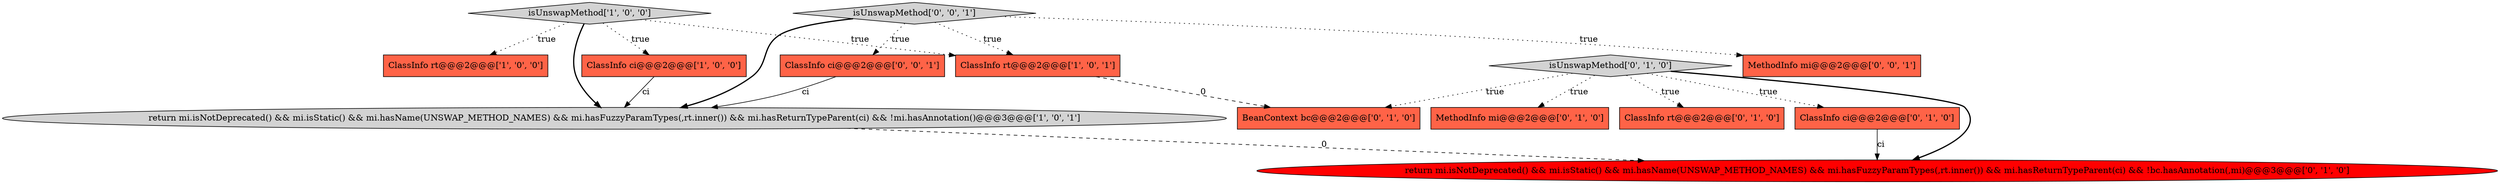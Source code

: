 digraph {
8 [style = filled, label = "return mi.isNotDeprecated() && mi.isStatic() && mi.hasName(UNSWAP_METHOD_NAMES) && mi.hasFuzzyParamTypes(,rt.inner()) && mi.hasReturnTypeParent(ci) && !bc.hasAnnotation(,mi)@@@3@@@['0', '1', '0']", fillcolor = red, shape = ellipse image = "AAA1AAABBB2BBB"];
1 [style = filled, label = "ClassInfo ci@@@2@@@['1', '0', '0']", fillcolor = tomato, shape = box image = "AAA0AAABBB1BBB"];
5 [style = filled, label = "MethodInfo mi@@@2@@@['0', '1', '0']", fillcolor = tomato, shape = box image = "AAA0AAABBB2BBB"];
4 [style = filled, label = "return mi.isNotDeprecated() && mi.isStatic() && mi.hasName(UNSWAP_METHOD_NAMES) && mi.hasFuzzyParamTypes(,rt.inner()) && mi.hasReturnTypeParent(ci) && !mi.hasAnnotation()@@@3@@@['1', '0', '1']", fillcolor = lightgray, shape = ellipse image = "AAA0AAABBB1BBB"];
6 [style = filled, label = "ClassInfo ci@@@2@@@['0', '1', '0']", fillcolor = tomato, shape = box image = "AAA0AAABBB2BBB"];
0 [style = filled, label = "ClassInfo rt@@@2@@@['1', '0', '0']", fillcolor = tomato, shape = box image = "AAA0AAABBB1BBB"];
10 [style = filled, label = "BeanContext bc@@@2@@@['0', '1', '0']", fillcolor = tomato, shape = box image = "AAA1AAABBB2BBB"];
11 [style = filled, label = "MethodInfo mi@@@2@@@['0', '0', '1']", fillcolor = tomato, shape = box image = "AAA0AAABBB3BBB"];
2 [style = filled, label = "isUnswapMethod['1', '0', '0']", fillcolor = lightgray, shape = diamond image = "AAA0AAABBB1BBB"];
13 [style = filled, label = "isUnswapMethod['0', '0', '1']", fillcolor = lightgray, shape = diamond image = "AAA0AAABBB3BBB"];
7 [style = filled, label = "isUnswapMethod['0', '1', '0']", fillcolor = lightgray, shape = diamond image = "AAA0AAABBB2BBB"];
3 [style = filled, label = "ClassInfo rt@@@2@@@['1', '0', '1']", fillcolor = tomato, shape = box image = "AAA0AAABBB1BBB"];
9 [style = filled, label = "ClassInfo rt@@@2@@@['0', '1', '0']", fillcolor = tomato, shape = box image = "AAA0AAABBB2BBB"];
12 [style = filled, label = "ClassInfo ci@@@2@@@['0', '0', '1']", fillcolor = tomato, shape = box image = "AAA0AAABBB3BBB"];
2->3 [style = dotted, label="true"];
13->11 [style = dotted, label="true"];
7->6 [style = dotted, label="true"];
3->10 [style = dashed, label="0"];
2->0 [style = dotted, label="true"];
7->10 [style = dotted, label="true"];
4->8 [style = dashed, label="0"];
7->9 [style = dotted, label="true"];
13->3 [style = dotted, label="true"];
13->12 [style = dotted, label="true"];
7->8 [style = bold, label=""];
2->1 [style = dotted, label="true"];
1->4 [style = solid, label="ci"];
6->8 [style = solid, label="ci"];
2->4 [style = bold, label=""];
12->4 [style = solid, label="ci"];
7->5 [style = dotted, label="true"];
13->4 [style = bold, label=""];
}
